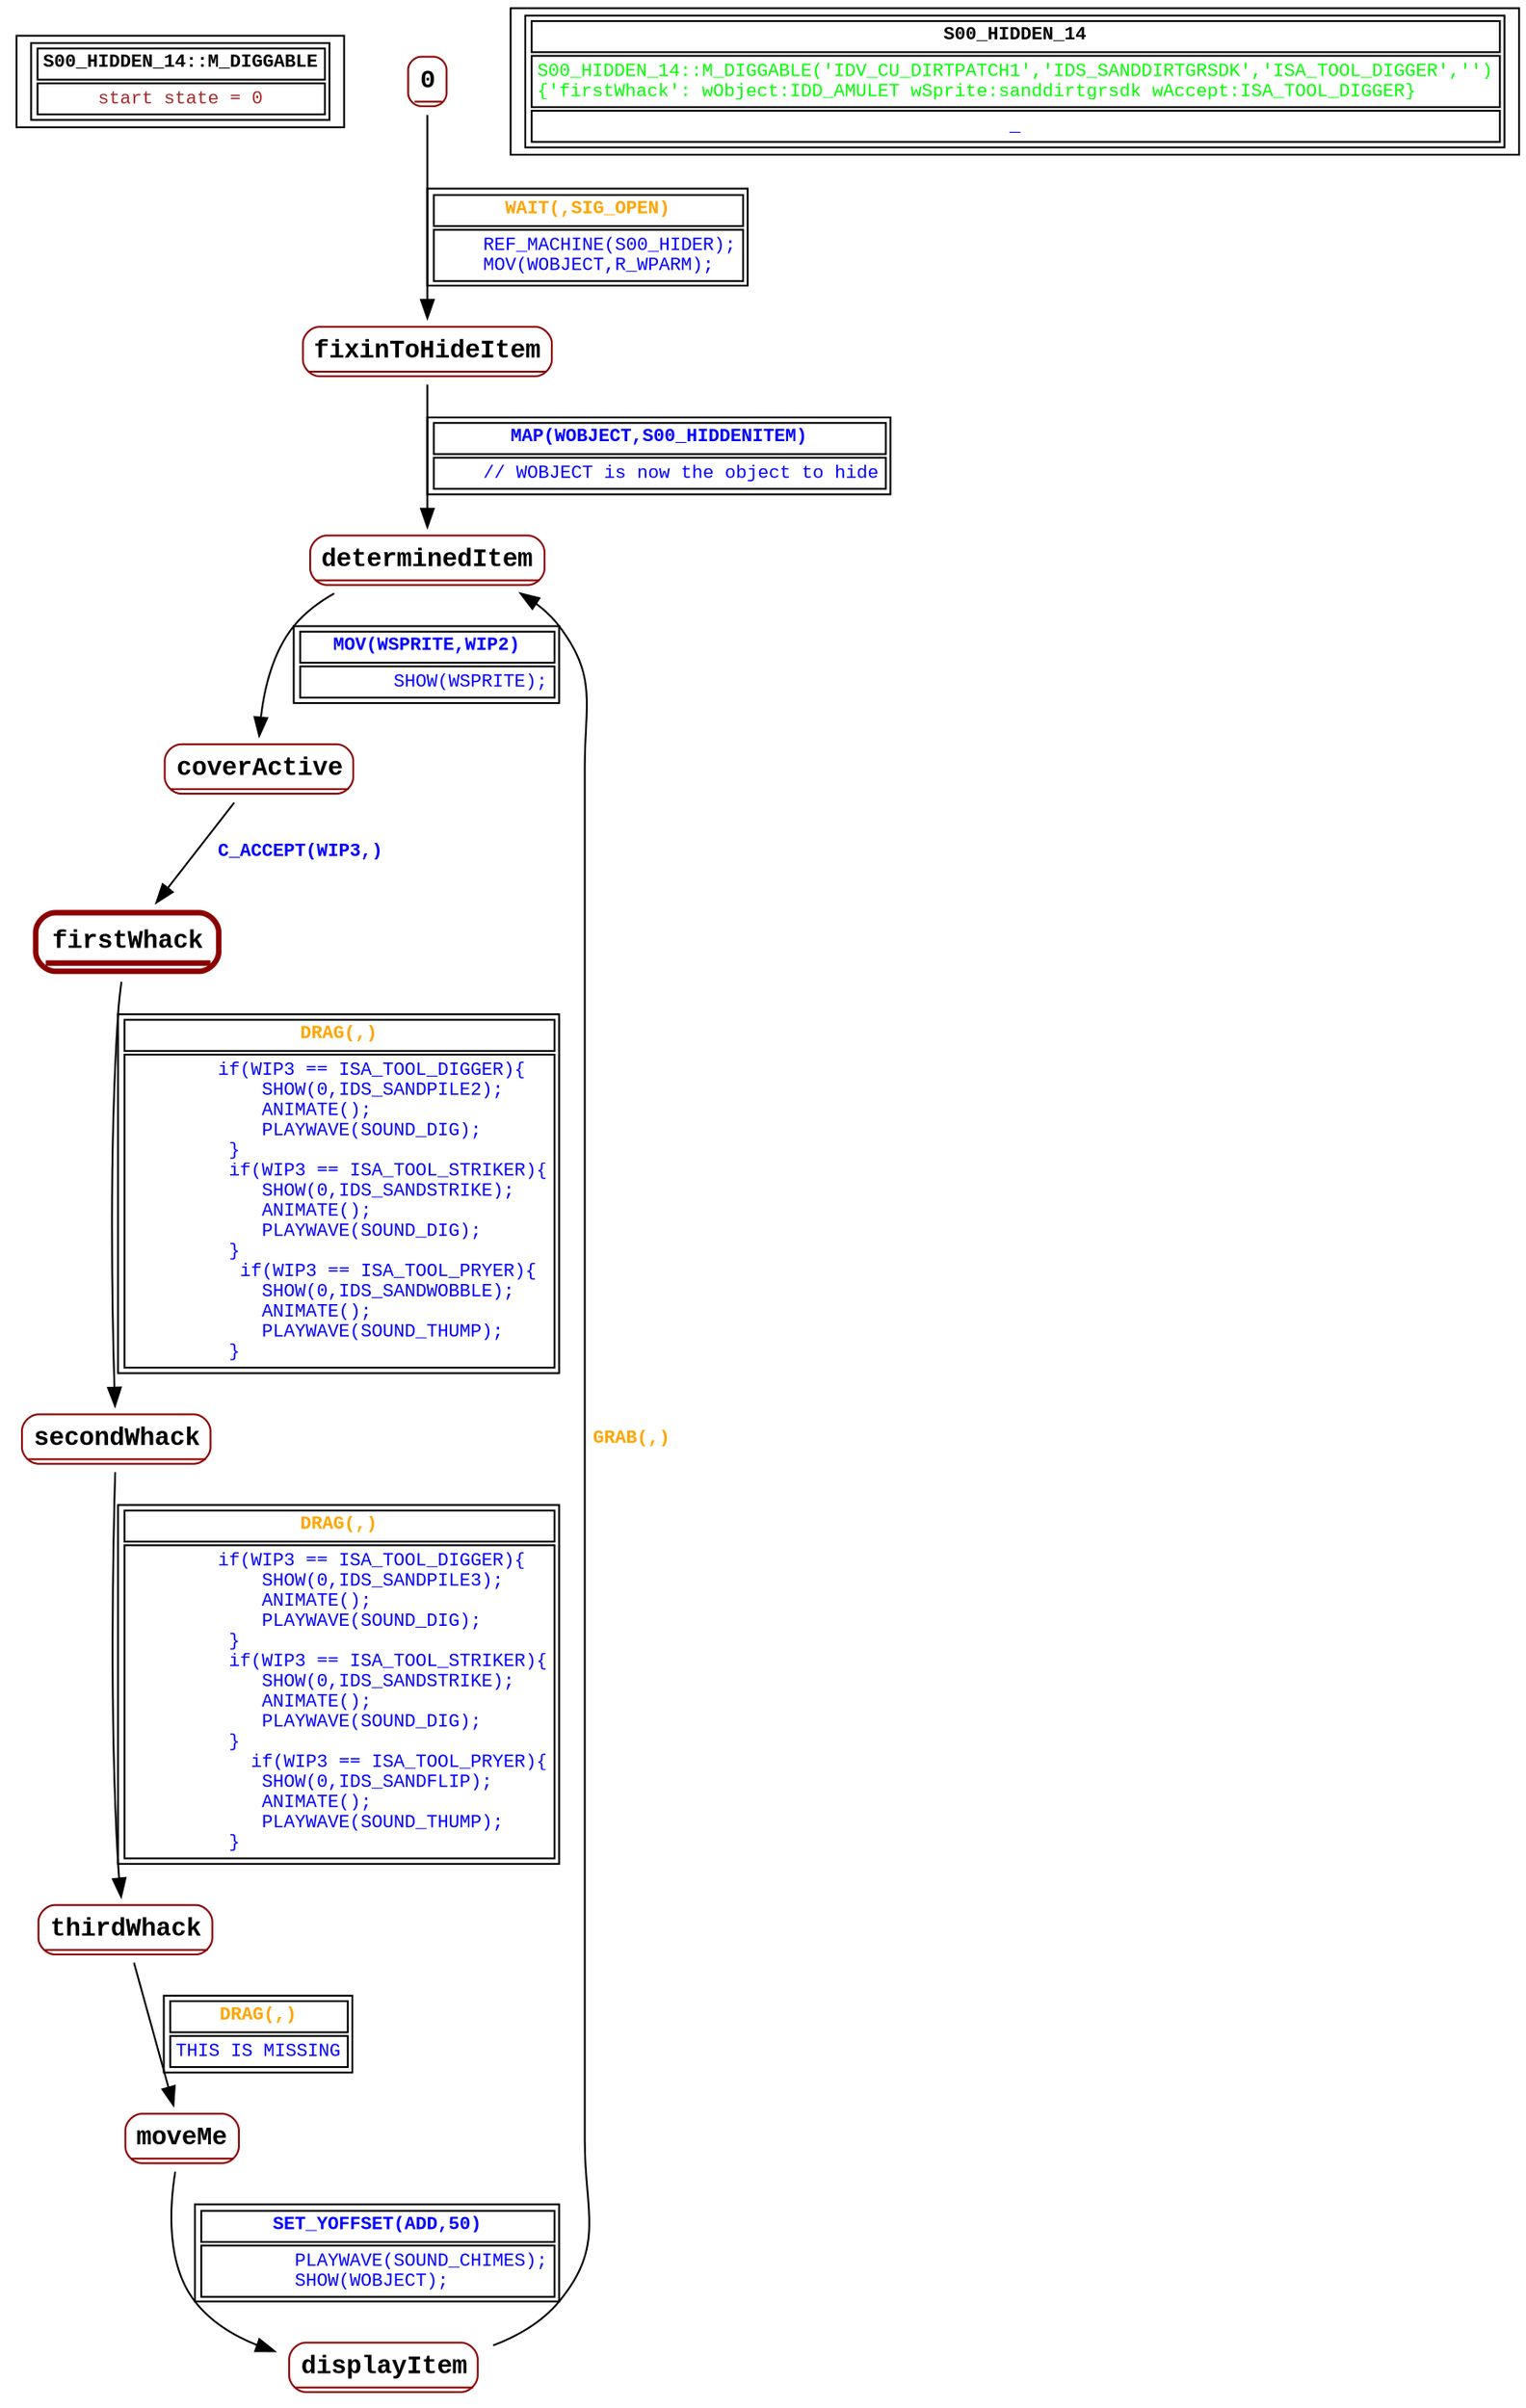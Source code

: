 digraph Automaton {
 fontname="Courier New"
	node [shape=oval, fontname="Courier New"];
	filename[shape = record, fontsize=10, label=< <table border="1"><tr><td><b>S00_HIDDEN_14::M_DIGGABLE<br align="left"/></b></td></tr>
<tr><td><font point-size="10" color ="brown">start state = 0<br align="left"/></font></td></tr></table>>
];
	0[shape = none, fontsize=14, label=< <table border="1" color="darkred" style="rounded"><tr><td sides="b"><b>0<br align="left"/></b></td></tr>
</table>>];
"0" -> "fixinToHideItem" [fontcolor=orange,fontsize=10,fontname="Courier New", label=< <table border="1"><tr><td><b>WAIT(,SIG_OPEN)<br align="left"/></b></td></tr>
<tr><td><font point-size="10" color ="blue">    REF_MACHINE(S00_HIDER);<br align="left"/>    MOV(WOBJECT,R_WPARM);<br align="left"/></font></td></tr></table>>
];
	coverActive[shape = none, fontsize=14, label=< <table border="1" color="darkred" style="rounded"><tr><td sides="b"><b>coverActive<br align="left"/></b></td></tr>
</table>>];
"coverActive" -> "firstWhack" [fontcolor=blue,fontsize=10,fontname="Courier New", label=< <table border="0"><tr><td><b>C_ACCEPT(WIP3,)<br align="left"/></b></td></tr>
</table>>
];
	determinedItem[shape = none, fontsize=14, label=< <table border="1" color="darkred" style="rounded"><tr><td sides="b"><b>determinedItem<br align="left"/></b></td></tr>
</table>>];
"determinedItem" -> "coverActive" [fontcolor=blue,fontsize=10,fontname="Courier New", label=< <table border="1"><tr><td><b>MOV(WSPRITE,WIP2)<br align="left"/></b></td></tr>
<tr><td><font point-size="10" color ="blue">        SHOW(WSPRITE);<br align="left"/></font></td></tr></table>>
];
	displayItem[shape = none, fontsize=14, label=< <table border="1" color="darkred" style="rounded"><tr><td sides="b"><b>displayItem<br align="left"/></b></td></tr>
</table>>];
"displayItem" -> "determinedItem" [fontcolor=orange,fontsize=10,fontname="Courier New", label=< <table border="0"><tr><td><b>GRAB(,)<br align="left"/></b></td></tr>
</table>>
];
	firstWhack[shape = none, fontsize=14, label=< <table border="3" color="darkred" style="rounded"><tr><td sides="b"><b>firstWhack<br align="left"/></b></td></tr>
</table>>];
"firstWhack" -> "secondWhack" [fontcolor=orange,fontsize=10,fontname="Courier New", label=< <table border="1"><tr><td><b>DRAG(,)<br align="left"/></b></td></tr>
<tr><td><font point-size="10" color ="blue">        if(WIP3 == ISA_TOOL_DIGGER)&#123;<br align="left"/>            SHOW(0,IDS_SANDPILE2);<br align="left"/>            ANIMATE();<br align="left"/>            PLAYWAVE(SOUND_DIG);<br align="left"/>         &#125;   <br align="left"/>         if(WIP3 == ISA_TOOL_STRIKER)&#123;<br align="left"/>            SHOW(0,IDS_SANDSTRIKE);<br align="left"/>            ANIMATE();<br align="left"/>            PLAYWAVE(SOUND_DIG);<br align="left"/>         &#125;   <br align="left"/>          if(WIP3 == ISA_TOOL_PRYER)&#123;<br align="left"/>            SHOW(0,IDS_SANDWOBBLE);<br align="left"/>            ANIMATE();<br align="left"/>            PLAYWAVE(SOUND_THUMP);<br align="left"/>         &#125;   <br align="left"/></font></td></tr></table>>
];
	fixinToHideItem[shape = none, fontsize=14, label=< <table border="1" color="darkred" style="rounded"><tr><td sides="b"><b>fixinToHideItem<br align="left"/></b></td></tr>
</table>>];
"fixinToHideItem" -> "determinedItem" [fontcolor=blue,fontsize=10,fontname="Courier New", label=< <table border="1"><tr><td><b>MAP(WOBJECT,S00_HIDDENITEM)<br align="left"/></b></td></tr>
<tr><td><font point-size="10" color ="blue">    // WOBJECT is now the object to hide<br align="left"/></font></td></tr></table>>
];
	moveMe[shape = none, fontsize=14, label=< <table border="1" color="darkred" style="rounded"><tr><td sides="b"><b>moveMe<br align="left"/></b></td></tr>
</table>>];
"moveMe" -> "displayItem" [fontcolor=blue,fontsize=10,fontname="Courier New", label=< <table border="1"><tr><td><b>SET_YOFFSET(ADD,50)<br align="left"/></b></td></tr>
<tr><td><font point-size="10" color ="blue">        PLAYWAVE(SOUND_CHIMES);<br align="left"/>        SHOW(WOBJECT);<br align="left"/></font></td></tr></table>>
];
	secondWhack[shape = none, fontsize=14, label=< <table border="1" color="darkred" style="rounded"><tr><td sides="b"><b>secondWhack<br align="left"/></b></td></tr>
</table>>];
"secondWhack" -> "thirdWhack" [fontcolor=orange,fontsize=10,fontname="Courier New", label=< <table border="1"><tr><td><b>DRAG(,)<br align="left"/></b></td></tr>
<tr><td><font point-size="10" color ="blue">        if(WIP3 == ISA_TOOL_DIGGER)&#123;<br align="left"/>            SHOW(0,IDS_SANDPILE3);<br align="left"/>            ANIMATE();<br align="left"/>            PLAYWAVE(SOUND_DIG);<br align="left"/>         &#125;   <br align="left"/>         if(WIP3 == ISA_TOOL_STRIKER)&#123;<br align="left"/>            SHOW(0,IDS_SANDSTRIKE);<br align="left"/>            ANIMATE();<br align="left"/>            PLAYWAVE(SOUND_DIG);<br align="left"/>         &#125;   <br align="left"/>           if(WIP3 == ISA_TOOL_PRYER)&#123;<br align="left"/>            SHOW(0,IDS_SANDFLIP);<br align="left"/>            ANIMATE();<br align="left"/>            PLAYWAVE(SOUND_THUMP);<br align="left"/>         &#125;   <br align="left"/></font></td></tr></table>>
];
	thirdWhack[shape = none, fontsize=14, label=< <table border="1" color="darkred" style="rounded"><tr><td sides="b"><b>thirdWhack<br align="left"/></b></td></tr>
</table>>];

"thirdWhack" -> "moveMe" [fontcolor=orange,fontsize=10,fontname="Courier New", label=< <table border="1"><tr><td><b>DRAG(,)<br align="left"/></b></td></tr>
<tr><td><font point-size="10" color ="blue">THIS IS MISSING</font></td></tr></table>>
];
	status[shape = record, fontsize=10, label=< <table border="1"><tr><td><b>S00_HIDDEN_14<br align="left"/></b></td></tr>
<tr><td><font point-size="10" color ="green">S00_HIDDEN_14::M_DIGGABLE(&apos;IDV_CU_DIRTPATCH1&apos;,&apos;IDS_SANDDIRTGRSDK&apos;,&apos;ISA_TOOL_DIGGER&apos;,&apos;&apos;)<br align="left"/>			&#123;&apos;firstWhack&apos;: wObject:IDD_AMULET wSprite:sanddirtgrsdk wAccept:ISA_TOOL_DIGGER&#125;<br align="left"/></font></td></tr><tr><td><font point-size="10" color ="blue">_<br align="left"/></font></td></tr></table>>
];
}